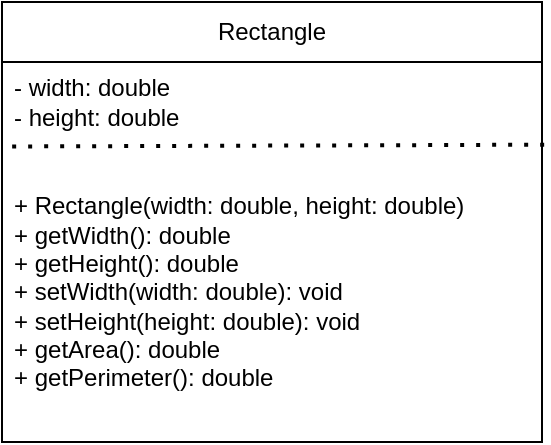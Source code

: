 <mxfile version="24.7.17">
  <diagram name="第 1 页" id="kwIlqyo365KaIOz3u9Rj">
    <mxGraphModel dx="479" dy="648" grid="1" gridSize="10" guides="1" tooltips="1" connect="1" arrows="1" fold="1" page="1" pageScale="1" pageWidth="827" pageHeight="1169" math="0" shadow="0">
      <root>
        <mxCell id="0" />
        <mxCell id="1" parent="0" />
        <mxCell id="-krohJ5BKpSlDHkNPbzx-1" value="Rectangle" style="swimlane;fontStyle=0;childLayout=stackLayout;horizontal=1;startSize=30;horizontalStack=0;resizeParent=1;resizeParentMax=0;resizeLast=0;collapsible=1;marginBottom=0;whiteSpace=wrap;html=1;" vertex="1" parent="1">
          <mxGeometry x="110" y="100" width="270" height="220" as="geometry" />
        </mxCell>
        <mxCell id="-krohJ5BKpSlDHkNPbzx-2" value="&lt;div&gt;- width: double&amp;nbsp; &amp;nbsp; &amp;nbsp; &amp;nbsp; &amp;nbsp; &amp;nbsp; &amp;nbsp; &amp;nbsp; &amp;nbsp;&lt;/div&gt;&lt;div&gt;- height: double&amp;nbsp;&lt;/div&gt;" style="text;strokeColor=none;fillColor=none;align=left;verticalAlign=middle;spacingLeft=4;spacingRight=4;overflow=hidden;points=[[0,0.5],[1,0.5]];portConstraint=eastwest;rotatable=0;whiteSpace=wrap;html=1;" vertex="1" parent="-krohJ5BKpSlDHkNPbzx-1">
          <mxGeometry y="30" width="270" height="40" as="geometry" />
        </mxCell>
        <mxCell id="-krohJ5BKpSlDHkNPbzx-3" value="&lt;div&gt;+ Rectangle(width: double, height: double)&amp;nbsp;&lt;/div&gt;&lt;div&gt;+ getWidth(): double&lt;/div&gt;&lt;div&gt;+ getHeight(): double&lt;/div&gt;&lt;div&gt;+ setWidth(width: double): void&lt;/div&gt;&lt;div&gt;+ setHeight(height: double): void&lt;/div&gt;&lt;div&gt;+ getArea(): double&lt;/div&gt;&lt;div&gt;+ getPerimeter(): double&lt;/div&gt;" style="text;strokeColor=none;fillColor=none;align=left;verticalAlign=middle;spacingLeft=4;spacingRight=4;overflow=hidden;points=[[0,0.5],[1,0.5]];portConstraint=eastwest;rotatable=0;whiteSpace=wrap;html=1;" vertex="1" parent="-krohJ5BKpSlDHkNPbzx-1">
          <mxGeometry y="70" width="270" height="150" as="geometry" />
        </mxCell>
        <mxCell id="-krohJ5BKpSlDHkNPbzx-6" value="" style="endArrow=none;dashed=1;html=1;dashPattern=1 3;strokeWidth=2;rounded=0;exitX=1.004;exitY=0.009;exitDx=0;exitDy=0;exitPerimeter=0;entryX=0.003;entryY=0.015;entryDx=0;entryDy=0;entryPerimeter=0;" edge="1" parent="-krohJ5BKpSlDHkNPbzx-1" source="-krohJ5BKpSlDHkNPbzx-3" target="-krohJ5BKpSlDHkNPbzx-3">
          <mxGeometry width="50" height="50" relative="1" as="geometry">
            <mxPoint x="-30" y="90" as="sourcePoint" />
            <mxPoint x="20" y="40" as="targetPoint" />
          </mxGeometry>
        </mxCell>
      </root>
    </mxGraphModel>
  </diagram>
</mxfile>

